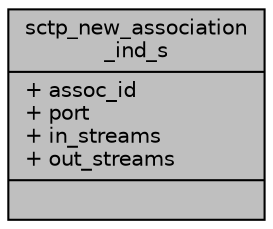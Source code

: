 digraph "sctp_new_association_ind_s"
{
 // LATEX_PDF_SIZE
  edge [fontname="Helvetica",fontsize="10",labelfontname="Helvetica",labelfontsize="10"];
  node [fontname="Helvetica",fontsize="10",shape=record];
  Node1 [label="{sctp_new_association\l_ind_s\n|+ assoc_id\l+ port\l+ in_streams\l+ out_streams\l|}",height=0.2,width=0.4,color="black", fillcolor="grey75", style="filled", fontcolor="black",tooltip=" "];
}
